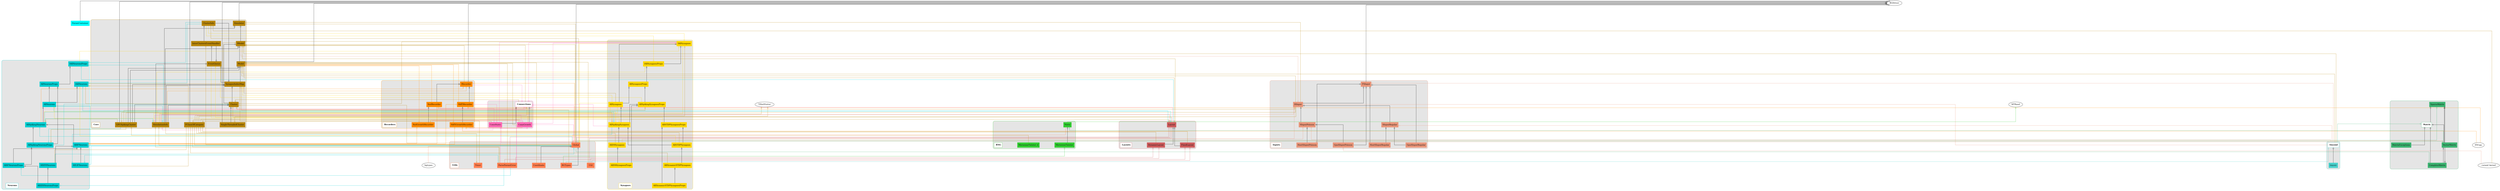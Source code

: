 //BrainGrid Overview
//Written in the Dot language (See Graphviz)

digraph {
	 graph[splines=ortho,compound=true]




	subgraph clusterUtils {
		style = rounded
		bgcolor = grey90
		color = coral
		node [shape = record, color = coral];

		BGTypes[label = BGTypes, style = filled];
		Coordinate[label = Coordinate, style = filled];
		Global[label = Global, style = filled];
		ParseParamError[label = ParseParamError, style = filled];
		Timer[label = Timer, style = filled];
		Util[label = Util, style = filled];
		Utils[label =< <B> Utils</B>>, style = bold, fillcolor = white, style = filled];


		//------LAYOUT FOR SUBGRAPH------


		rankdir = BT; // Rank Direction Bottom to Top
		nodesep = 1.5; // Node Separation
		ranksep = 1.5; // Rank Separation


		//INHERITANCE//



		//COMPOSITION//


		BGTypes -> Global [arrowhead=ediamond];
		Coordinate -> Global [arrowhead=ediamond];
	}//end subgraph Utils


	subgraph paramcontainer {
		style = rounded
		bgcolor = grey90
		color = cyan
		node [shape = record, color = cyan];

		ParamContainer[label = ParamContainer, style = filled];


		//------LAYOUT FOR SUBGRAPH------


		rankdir = BT; // Rank Direction Bottom to Top
		nodesep = 1.5; // Node Separation
		ranksep = 1.5; // Rank Separation


		//INHERITANCE//



		//COMPOSITION//

	}//end subgraph paramcontainer


	subgraph clusterCore {
		style = rounded
		bgcolor = grey90
		color = darkgoldenrod
		node [shape = record, color = darkgoldenrod];

		Cluster[label = Cluster, style = filled];
		ClusterInfo[label = ClusterInfo, style = filled];
		EventQueue[label = EventQueue, style = filled];
		FClassOfCategory[label = FClassOfCategory, style = filled];
		GPUSpikingCluster[label = GPUSpikingCluster, style = filled];
		IModel[label = IModel, style = filled];
		InterClustersEventHandler[label = InterClustersEventHandler, style = filled];
		Model[label = Model, style = filled];
		SimulationInfo[label = SimulationInfo, style = filled];
		Simulator[label = Simulator, style = filled];
		SingleThreadedCluster[label = SingleThreadedCluster, style = filled];
		SynapseIndexMap[label = SynapseIndexMap, style = filled];
		Core[label =< <B> Core</B>>, style = bold, fillcolor = white, style = filled];


		//------LAYOUT FOR SUBGRAPH------


		rankdir = BT; // Rank Direction Bottom to Top
		nodesep = 1.5; // Node Separation
		ranksep = 1.5; // Rank Separation


		//INHERITANCE//


		GPUSpikingCluster -> Cluster [arrowhead=empty];
		GPUSpikingCluster -> Model [arrowhead=empty];

		Model -> IModel [arrowhead=empty];

		SingleThreadedCluster -> Cluster [arrowhead=empty];


		//COMPOSITION//


		SimulationInfo -> Cluster [arrowhead=ediamond];

		InterClustersEventHandler -> ClusterInfo [arrowhead=ediamond];

		InterClustersEventHandler -> EventQueue [arrowhead=ediamond];
		SimulationInfo -> EventQueue [arrowhead=ediamond];
		SynapseIndexMap -> EventQueue [arrowhead=ediamond];

		Cluster -> IModel [arrowhead=ediamond];
		SimulationInfo -> IModel [arrowhead=ediamond];

		EventQueue -> InterClustersEventHandler [arrowhead=ediamond];

		GPUSpikingCluster -> Model [arrowhead=ediamond];
		SynapseIndexMap -> Model [arrowhead=ediamond];

		IModel -> Simulator [arrowhead=ediamond];
		SimulationInfo -> Simulator [arrowhead=ediamond];

		Cluster -> SynapseIndexMap [arrowhead=ediamond];
		ClusterInfo -> SynapseIndexMap [arrowhead=ediamond];
		GPUSpikingCluster -> SynapseIndexMap [arrowhead=ediamond];
		SimulationInfo -> SynapseIndexMap [arrowhead=ediamond];
	}//end subgraph Core


	subgraph clusterRecorders {
		style = rounded
		bgcolor = grey90
		color = darkorange
		node [shape = record, color = darkorange];

		Hdf5GrowthRecorder[label = Hdf5GrowthRecorder, style = filled];
		Hdf5Recorder[label = Hdf5Recorder, style = filled];
		IRecorder[label = IRecorder, style = filled];
		XmlGrowthRecorder[label = XmlGrowthRecorder, style = filled];
		XmlRecorder[label = XmlRecorder, style = filled];
		Recorders[label =< <B> Recorders</B>>, style = bold, fillcolor = white, style = filled];


		//------LAYOUT FOR SUBGRAPH------


		rankdir = BT; // Rank Direction Bottom to Top
		nodesep = 1.5; // Node Separation
		ranksep = 1.5; // Rank Separation


		//INHERITANCE//


		Hdf5GrowthRecorder -> Hdf5Recorder [arrowhead=empty];

		Hdf5Recorder -> IRecorder [arrowhead=empty];

		XmlGrowthRecorder -> XmlRecorder [arrowhead=empty];

		XmlRecorder -> IRecorder [arrowhead=empty];


		//COMPOSITION//

	}//end subgraph Recorders


	subgraph clusterInputs {
		style = rounded
		bgcolor = grey90
		color = darksalmon
		node [shape = record, color = darksalmon];

		FSInput[label = FSInput, style = filled];
		GpuSInputPoisson[label = GpuSInputPoisson, style = filled];
		GpuSInputRegular[label = GpuSInputRegular, style = filled];
		HostSInputPoisson[label = HostSInputPoisson, style = filled];
		HostSInputRegular[label = HostSInputRegular, style = filled];
		ISInput[label = ISInput, style = filled];
		SInputPoisson[label = SInputPoisson, style = filled];
		SInputRegular[label = SInputRegular, style = filled];
		Inputs[label =< <B> Inputs</B>>, style = bold, fillcolor = white, style = filled];


		//------LAYOUT FOR SUBGRAPH------


		rankdir = BT; // Rank Direction Bottom to Top
		nodesep = 1.5; // Node Separation
		ranksep = 1.5; // Rank Separation


		//INHERITANCE//


		GpuSInputPoisson -> SInputPoisson [arrowhead=empty];

		GpuSInputRegular -> SInputRegular [arrowhead=empty];

		HostSInputPoisson -> SInputPoisson [arrowhead=empty];

		HostSInputRegular -> SInputRegular [arrowhead=empty];

		SInputPoisson -> ISInput [arrowhead=empty];

		SInputRegular -> ISInput [arrowhead=empty];


		//COMPOSITION//


		GpuSInputPoisson -> FSInput [arrowhead=ediamond];
		GpuSInputRegular -> FSInput [arrowhead=ediamond];
		HostSInputPoisson -> FSInput [arrowhead=ediamond];
		HostSInputRegular -> FSInput [arrowhead=ediamond];
		ISInput -> FSInput [arrowhead=ediamond];
	}//end subgraph Inputs


	subgraph clusterNeurons {
		style = rounded
		bgcolor = grey90
		color = darkturquoise
		node [shape = record, color = darkturquoise];

		AllIFNeurons[label = AllIFNeurons, style = filled];
		AllIFNeuronsProps[label = AllIFNeuronsProps, style = filled];
		AllIZHNeurons[label = AllIZHNeurons, style = filled];
		AllIZHNeuronsProps[label = AllIZHNeuronsProps, style = filled];
		AllLIFNeurons[label = AllLIFNeurons, style = filled];
		AllNeurons[label = AllNeurons, style = filled];
		AllNeuronsProps[label = AllNeuronsProps, style = filled];
		AllSpikingNeurons[label = AllSpikingNeurons, style = filled];
		AllSpikingNeuronsProps[label = AllSpikingNeuronsProps, style = filled];
		IAllNeurons[label = IAllNeurons, style = filled];
		IAllNeuronsProps[label = IAllNeuronsProps, style = filled];
		Neurons[label =< <B> Neurons</B>>, style = bold, fillcolor = white, style = filled];


		//------LAYOUT FOR SUBGRAPH------


		rankdir = BT; // Rank Direction Bottom to Top
		nodesep = 1.5; // Node Separation
		ranksep = 1.5; // Rank Separation


		//INHERITANCE//


		AllIFNeurons -> AllSpikingNeurons [arrowhead=empty];

		AllIFNeuronsProps -> AllSpikingNeuronsProps [arrowhead=empty];

		AllIZHNeurons -> AllIFNeurons [arrowhead=empty];

		AllIZHNeuronsProps -> AllIFNeuronsProps [arrowhead=empty];

		AllLIFNeurons -> AllIFNeurons [arrowhead=empty];

		AllNeurons -> AllNeuronsProps [arrowhead=empty];
		AllNeurons -> IAllNeurons [arrowhead=empty];

		AllNeuronsProps -> IAllNeuronsProps [arrowhead=empty];

		AllSpikingNeurons -> AllNeurons [arrowhead=empty];

		AllSpikingNeuronsProps -> AllNeuronsProps [arrowhead=empty];


		//COMPOSITION//


		AllIFNeuronsProps -> AllIFNeurons [arrowhead=ediamond];

		AllIZHNeuronsProps -> AllIZHNeurons [arrowhead=ediamond];

		AllSpikingNeuronsProps -> AllSpikingNeurons [arrowhead=ediamond];
	}//end subgraph Neurons


	subgraph clusterSynapses {
		style = rounded
		bgcolor = grey90
		color = gold
		node [shape = record, color = gold];

		AllDSSynapses[label = AllDSSynapses, style = filled];
		AllDSSynapsesProps[label = AllDSSynapsesProps, style = filled];
		AllDynamicSTDPSynapses[label = AllDynamicSTDPSynapses, style = filled];
		AllDynamicSTDPSynapsesProps[label = AllDynamicSTDPSynapsesProps, style = filled];
		AllSTDPSynapses[label = AllSTDPSynapses, style = filled];
		AllSTDPSynapsesProps[label = AllSTDPSynapsesProps, style = filled];
		AllSpikingSynapses[label = AllSpikingSynapses, style = filled];
		AllSpikingSynapsesProps[label = AllSpikingSynapsesProps, style = filled];
		AllSynapses[label = AllSynapses, style = filled];
		AllSynapsesProps[label = AllSynapsesProps, style = filled];
		IAllSynapses[label = IAllSynapses, style = filled];
		IAllSynapsesProps[label = IAllSynapsesProps, style = filled];
		Synapses[label =< <B> Synapses</B>>, style = bold, fillcolor = white, style = filled];


		//------LAYOUT FOR SUBGRAPH------


		rankdir = BT; // Rank Direction Bottom to Top
		nodesep = 1.5; // Node Separation
		ranksep = 1.5; // Rank Separation


		//INHERITANCE//


		AllDSSynapses -> AllSpikingSynapses [arrowhead=empty];

		AllDSSynapsesProps -> AllSpikingSynapsesProps [arrowhead=empty];

		AllDynamicSTDPSynapses -> AllSTDPSynapses [arrowhead=empty];

		AllDynamicSTDPSynapsesProps -> AllSTDPSynapsesProps [arrowhead=empty];

		AllSTDPSynapses -> AllSTDPSynapsesProps [arrowhead=empty];
		AllSTDPSynapses -> AllSpikingSynapses [arrowhead=empty];

		AllSTDPSynapsesProps -> AllSpikingSynapsesProps [arrowhead=empty];

		AllSpikingSynapses -> AllSpikingSynapsesProps [arrowhead=empty];
		AllSpikingSynapses -> AllSynapses [arrowhead=empty];

		AllSpikingSynapsesProps -> AllSynapsesProps [arrowhead=empty];

		AllSynapses -> AllSynapsesProps [arrowhead=empty];
		AllSynapses -> IAllSynapses [arrowhead=empty];

		AllSynapsesProps -> IAllSynapsesProps [arrowhead=empty];


		//COMPOSITION//


		AllDSSynapsesProps -> AllDSSynapses [arrowhead=ediamond];

		AllDynamicSTDPSynapsesProps -> AllDynamicSTDPSynapses [arrowhead=ediamond];

		IAllSynapsesProps -> IAllSynapses [arrowhead=ediamond];
	}//end subgraph Synapses


	subgraph clusterConnections {
		style = rounded
		bgcolor = grey90
		color = hotpink
		node [shape = record, color = hotpink];

		ConnGrowth[label = ConnGrowth, style = filled];
		ConnStatic[label = ConnStatic, style = filled];
		Connections[label = Connections, style = filled];
		Connections[label =< <B> Connections</B>>, style = bold, fillcolor = white, style = filled];


		//------LAYOUT FOR SUBGRAPH------


		rankdir = BT; // Rank Direction Bottom to Top
		nodesep = 1.5; // Node Separation
		ranksep = 1.5; // Rank Separation


		//INHERITANCE//


		ConnGrowth -> Connections [arrowhead=empty];

		ConnStatic -> Connections [arrowhead=empty];


		//COMPOSITION//

	}//end subgraph Connections


	subgraph clusterLayouts {
		style = rounded
		bgcolor = grey90
		color = indianred
		node [shape = record, color = indianred];

		DynamicLayout[label = DynamicLayout, style = filled];
		FixedLayout[label = FixedLayout, style = filled];
		Layout[label = Layout, style = filled];
		Layouts[label =< <B> Layouts</B>>, style = bold, fillcolor = white, style = filled];


		//------LAYOUT FOR SUBGRAPH------


		rankdir = BT; // Rank Direction Bottom to Top
		nodesep = 1.5; // Node Separation
		ranksep = 1.5; // Rank Separation


		//INHERITANCE//


		DynamicLayout -> Layout [arrowhead=empty];

		FixedLayout -> Layout [arrowhead=empty];


		//COMPOSITION//

	}//end subgraph Layouts


	subgraph clusterRNG {
		style = rounded
		bgcolor = grey90
		color = limegreen
		node [shape = record, color = limegreen];

		MersenneTwister[label = MersenneTwister, style = filled];
		MersenneTwister_d[label = MersenneTwister_d, style = filled];
		Norm[label = Norm, style = filled];
		RNG[label =< <B> RNG</B>>, style = bold, fillcolor = white, style = filled];


		//------LAYOUT FOR SUBGRAPH------


		rankdir = BT; // Rank Direction Bottom to Top
		nodesep = 1.5; // Node Separation
		ranksep = 1.5; // Rank Separation


		//INHERITANCE//



		//COMPOSITION//


		MersenneTwister -> Norm [arrowhead=ediamond];
	}//end subgraph RNG


	subgraph clusterMatrix {
		style = rounded
		bgcolor = grey90
		color = mediumseagreen
		node [shape = record, color = mediumseagreen];

		CompleteMatrix[label = CompleteMatrix, style = filled];
		Matrix[label = Matrix, style = filled];
		MatrixExceptions[label = MatrixExceptions, style = filled];
		SparseMatrix[label = SparseMatrix, style = filled];
		VectorMatrix[label = VectorMatrix, style = filled];
		Matrix[label =< <B> Matrix</B>>, style = bold, fillcolor = white, style = filled];


		//------LAYOUT FOR SUBGRAPH------


		rankdir = BT; // Rank Direction Bottom to Top
		nodesep = 1.5; // Node Separation
		ranksep = 1.5; // Rank Separation


		//INHERITANCE//


		CompleteMatrix -> Matrix [arrowhead=empty];
		CompleteMatrix -> VectorMatrix [arrowhead=empty];

		VectorMatrix -> CompleteMatrix [arrowhead=empty];
		VectorMatrix -> Matrix [arrowhead=empty];
		VectorMatrix -> SparseMatrix [arrowhead=empty];


		//COMPOSITION//


		MatrixExceptions -> Matrix [arrowhead=ediamond];

		Matrix -> SparseMatrix [arrowhead=ediamond];
		VectorMatrix -> SparseMatrix [arrowhead=ediamond];
	}//end subgraph Matrix


	subgraph clustertinyxml {
		style = rounded
		bgcolor = grey90
		color = mediumturquoise
		node [shape = record, color = mediumturquoise];

		tinystr[label = tinystr, style = filled];
		tinyxml[label = tinyxml, style = filled];
		tinyxml[label =< <B> tinyxml</B>>, style = bold, fillcolor = white, style = filled];


		//------LAYOUT FOR SUBGRAPH------


		rankdir = BT; // Rank Direction Bottom to Top
		nodesep = 1.5; // Node Separation
		ranksep = 1.5; // Rank Separation


		//INHERITANCE//



		//COMPOSITION//


		tinystr -> tinyxml [arrowhead=ediamond];
	}//end subgraph tinyxml
//-------LAYOUT OF RELATIONSHIPS BETWEEN SUBGRAPHS------//
rankdir = BT; // Rank Direction Top to Bottom
nodesep = 1.5; // Node Separation
ranksep = 1.5; // Rank Separation


edge [color=darkgoldenrod];
SimulationInfo -> TiXmlVisitor [arrowhead=empty];
SimulationInfo -> Timer [arrowhead=empty];

edge [color=mediumseagreen];
VectorMatrix -> Norm [arrowhead=empty];

edge [color=limegreen];
Norm -> MTRand [arrowhead=empty];

edge [color=darkturquoise];
AllSpikingNeurons -> AllSpikingSynapses [arrowhead=empty];
AllSpikingNeurons -> SimulationInfo [arrowhead=empty];
AllSpikingNeuronsProps -> Cluster [arrowhead=empty];

edge [color=darkgoldenrod];
GPUSpikingCluster -> AllSpikingNeurons [arrowhead=empty];
GPUSpikingCluster -> AllSpikingNeuronsProps [arrowhead=empty];
GPUSpikingCluster -> AllSpikingSynapses [arrowhead=empty];
GPUSpikingCluster -> AllSpikingSynapsesProps [arrowhead=empty];

edge [color=gold];
AllSpikingSynapsesProps -> EventQueue [arrowhead=empty];
AllSynapses -> AllNeurons [arrowhead=empty];
AllSynapses -> SynapseIndexMap [arrowhead=empty];
AllSynapses -> Global [arrowhead=empty];
AllSynapses -> SimulationInfo [arrowhead=empty];

edge [color=darkturquoise];
AllNeurons -> Global [arrowhead=empty];
AllNeurons -> SimulationInfo [arrowhead=empty];
AllNeurons -> Layout [arrowhead=empty];

edge [color=darkgoldenrod];
Model -> Layout [arrowhead=empty];

edge [color=hotpink];
ConnGrowth -> IAllSynapses [arrowhead=empty];
ConnGrowth -> SimulationInfo [arrowhead=empty];

edge [color=darkorange];
Hdf5Recorder -> Model [arrowhead=empty];
XmlRecorder -> Model [arrowhead=empty];

edge [color=darkgoldenrod];
FClassOfCategory -> TiXmlVisitor [arrowhead=empty];
FClassOfCategory -> IAllNeurons [arrowhead=empty];
FClassOfCategory -> IAllSynapses [arrowhead=empty];
FClassOfCategory -> Connections [arrowhead=empty];
FClassOfCategory -> Layout [arrowhead=empty];

edge [color=hotpink];
ConnStatic -> IAllSynapses [arrowhead=empty];
ConnStatic -> SimulationInfo [arrowhead=empty];

edge [color=gold];
AllSTDPSynapsesProps -> EventQueue [arrowhead=empty];
AllSTDPSynapses -> IAllNeurons [arrowhead=empty];

edge [color=darkturquoise];
AllIZHNeurons -> Global [arrowhead=empty];
AllLIFNeurons -> Global [arrowhead=empty];

edge [color=black];
Global -> BGDriver [arrowhead=ediamond];
ParamContainer -> BGDriver [arrowhead=ediamond];
Model -> BGDriver [arrowhead=ediamond];
FClassOfCategory -> BGDriver [arrowhead=ediamond];
IRecorder -> BGDriver [arrowhead=ediamond];
FSInput -> BGDriver [arrowhead=ediamond];
Simulator -> BGDriver [arrowhead=ediamond];
GPUSpikingCluster -> BGDriver [arrowhead=ediamond];
SingleThreadedCluster -> BGDriver [arrowhead=ediamond];

edge [color=darkgoldenrod];
ISInput -> SingleThreadedCluster [arrowhead=ediamond];
ISInput -> Cluster [arrowhead=ediamond];
Global -> Cluster [arrowhead=ediamond];
IAllNeurons -> Cluster [arrowhead=ediamond];
IAllSynapses -> Cluster [arrowhead=ediamond];
Connections -> Cluster [arrowhead=ediamond];
Layout -> Cluster [arrowhead=ediamond];

edge [color=indianred];
ParseParamError -> Layout [arrowhead=ediamond];
Util -> Layout [arrowhead=ediamond];
Global -> Layout [arrowhead=ediamond];
SimulationInfo -> Layout [arrowhead=ediamond];

edge [color=darkgoldenrod];
ParseParamError -> SimulationInfo [arrowhead=ediamond];
Global -> SimulationInfo [arrowhead=ediamond];

edge [color=coral];
bgtypes -> Global [arrowhead=ediamond];
Norm -> Global [arrowhead=ediamond];
VectorMatrix -> Global [arrowhead=ediamond];

edge [color=mediumseagreen];
Global -> VectorMatrix [arrowhead=ediamond];

edge [color=limegreen];
BGTypes -> MersenneTwister [arrowhead=ediamond];

edge [color=mediumseagreen];
Global -> SparseMatrix [arrowhead=ediamond];
tinyxml -> Matrix [arrowhead=ediamond];

edge [color=mediumturquoise];
BGTypes -> tinyxml [arrowhead=ediamond];

edge [color=mediumseagreen];
Global -> CompleteMatrix [arrowhead=ediamond];

edge [color=hotpink];
ParseParamError -> Connections [arrowhead=ediamond];
IAllSynapses -> Connections [arrowhead=ediamond];
Global -> Connections [arrowhead=ediamond];
SimulationInfo -> Connections [arrowhead=ediamond];
AllSpikingNeurons -> Connections [arrowhead=ediamond];
AllSpikingSynapses -> Connections [arrowhead=ediamond];
Layout -> Connections [arrowhead=ediamond];
IRecorder -> Connections [arrowhead=ediamond];

edge [color=darkorange];
Global -> IRecorder [arrowhead=ediamond];
SimulationInfo -> IRecorder [arrowhead=ediamond];
AllSpikingNeurons -> IRecorder [arrowhead=ediamond];

edge [color=darkturquoise];
Global -> AllSpikingNeurons [arrowhead=ediamond];
GPUSpikingCluster -> AllSpikingNeuronsProps [arrowhead=ediamond];
SimulationInfo -> IAllNeuronsProps [arrowhead=ediamond];
ClusterInfo -> IAllNeuronsProps [arrowhead=ediamond];
Layout -> IAllNeuronsProps [arrowhead=ediamond];

edge [color=darkgoldenrod];
Global -> ClusterInfo [arrowhead=ediamond];
curand_kernel -> ClusterInfo [arrowhead=ediamond];
Global -> InterClustersEventHandler [arrowhead=ediamond];
AllSynapses -> SynapseIndexMap [arrowhead=ediamond];
Timer -> SynapseIndexMap [arrowhead=ediamond];
BGTypes -> SynapseIndexMap [arrowhead=ediamond];
ISInput -> GPUSpikingCluster [arrowhead=ediamond];
MersenneTwister_d -> GPUSpikingCluster [arrowhead=ediamond];

edge [color=gold];
SimulationInfo -> IAllSynapsesProps [arrowhead=ediamond];
ClusterInfo -> IAllSynapsesProps [arrowhead=ediamond];
EventQueue -> AllSpikingSynapses [arrowhead=ediamond];
AllSpikingNeurons -> AllSpikingSynapses [arrowhead=ediamond];
Global -> IAllSynapses [arrowhead=ediamond];
SimulationInfo -> IAllSynapses [arrowhead=ediamond];
ClusterInfo -> IAllSynapses [arrowhead=ediamond];
IAllNeuronsProps -> IAllSynapses [arrowhead=ediamond];

edge [color=darkturquoise];
Layout -> IAllNeurons [arrowhead=ediamond];
ClusterInfo -> IAllNeurons [arrowhead=ediamond];

edge [color=darkgoldenrod];
tinyxml -> Model [arrowhead=ediamond];
ParseParamError -> Model [arrowhead=ediamond];
Util -> Model [arrowhead=ediamond];
ConnGrowth -> Model [arrowhead=ediamond];
ISInput -> Model [arrowhead=ediamond];
Coordinate -> Model [arrowhead=ediamond];
tinyxml -> IModel [arrowhead=ediamond];
Global -> IModel [arrowhead=ediamond];
IAllNeurons -> IModel [arrowhead=ediamond];
IAllSynapses -> IModel [arrowhead=ediamond];
IRecorder -> IModel [arrowhead=ediamond];
Connections -> IModel [arrowhead=ediamond];
Layout -> IModel [arrowhead=ediamond];

edge [color=darksalmon];
Global -> ISInput [arrowhead=ediamond];
SimulationInfo -> ISInput [arrowhead=ediamond];
IModel -> ISInput [arrowhead=ediamond];
tinyxml -> ISInput [arrowhead=ediamond];

edge [color=hotpink];
ParseParamError -> ConnGrowth [arrowhead=ediamond];
XmlGrowthRecorder -> ConnGrowth [arrowhead=ediamond];
Hdf5GrowthRecorder -> ConnGrowth [arrowhead=ediamond];
Global -> ConnGrowth [arrowhead=ediamond];

edge [color=darkorange];
AllIFNeurons -> Hdf5GrowthRecorder [arrowhead=ediamond];
ConnGrowth -> Hdf5GrowthRecorder [arrowhead=ediamond];
Model -> Hdf5GrowthRecorder [arrowhead=ediamond];
H5Cpp -> Hdf5GrowthRecorder [arrowhead=ediamond];
AllIFNeurons -> Hdf5Recorder [arrowhead=ediamond];
H5Cpp -> Hdf5Recorder [arrowhead=ediamond];

edge [color=darkturquoise];
Global -> AllIFNeurons [arrowhead=ediamond];
ParseParamError -> AllIFNeuronsProps [arrowhead=ediamond];

edge [color=darkorange];
AllIFNeurons -> XmlGrowthRecorder [arrowhead=ediamond];
ConnGrowth -> XmlGrowthRecorder [arrowhead=ediamond];
Model -> XmlGrowthRecorder [arrowhead=ediamond];
AllIFNeurons -> XmlRecorder [arrowhead=ediamond];
ConnGrowth -> XmlRecorder [arrowhead=ediamond];

edge [color=darkgoldenrod];
Global -> Simulator [arrowhead=ediamond];
ISInput -> Simulator [arrowhead=ediamond];

edge [color=darksalmon];
tinyxml -> FSInput [arrowhead=ediamond];
curand_kernel -> GpuSInputPoisson [arrowhead=ediamond];
tinyxml -> SInputPoisson [arrowhead=ediamond];
AllDSSynapses -> SInputPoisson [arrowhead=ediamond];
tinyxml -> SInputRegular [arrowhead=ediamond];
tinyxml -> HostSInputPoisson [arrowhead=ediamond];

edge [color=darkgoldenrod];
AllLIFNeurons -> FClassOfCategory [arrowhead=ediamond];
AllIZHNeurons -> FClassOfCategory [arrowhead=ediamond];
AllDSSynapses -> FClassOfCategory [arrowhead=ediamond];
AllSTDPSynapses -> FClassOfCategory [arrowhead=ediamond];
AllDynamicSTDPSynapses -> FClassOfCategory [arrowhead=ediamond];
ConnGrowth -> FClassOfCategory [arrowhead=ediamond];
ConnStatic -> FClassOfCategory [arrowhead=ediamond];
FixedLayout -> FClassOfCategory [arrowhead=ediamond];
DynamicLayout -> FClassOfCategory [arrowhead=ediamond];
ParseParamError -> FClassOfCategory [arrowhead=ediamond];
Global -> FClassOfCategory [arrowhead=ediamond];

edge [color=indianred];
ParseParamError -> DynamicLayout [arrowhead=ediamond];
Util -> DynamicLayout [arrowhead=ediamond];
ParseParamError -> FixedLayout [arrowhead=ediamond];
Util -> FixedLayout [arrowhead=ediamond];

edge [color=hotpink];
ParseParamError -> ConnStatic [arrowhead=ediamond];
XmlRecorder -> ConnStatic [arrowhead=ediamond];
Hdf5Recorder -> ConnStatic [arrowhead=ediamond];
Global -> ConnStatic [arrowhead=ediamond];

edge [color=darkturquoise];
ParseParamError -> AllIZHNeuronsProps [arrowhead=ediamond];
ParseParamError -> AllLIFNeurons [arrowhead=ediamond];
AllSpikingSynapses -> AllLIFNeurons [arrowhead=ediamond];
}//End digraph declaration
